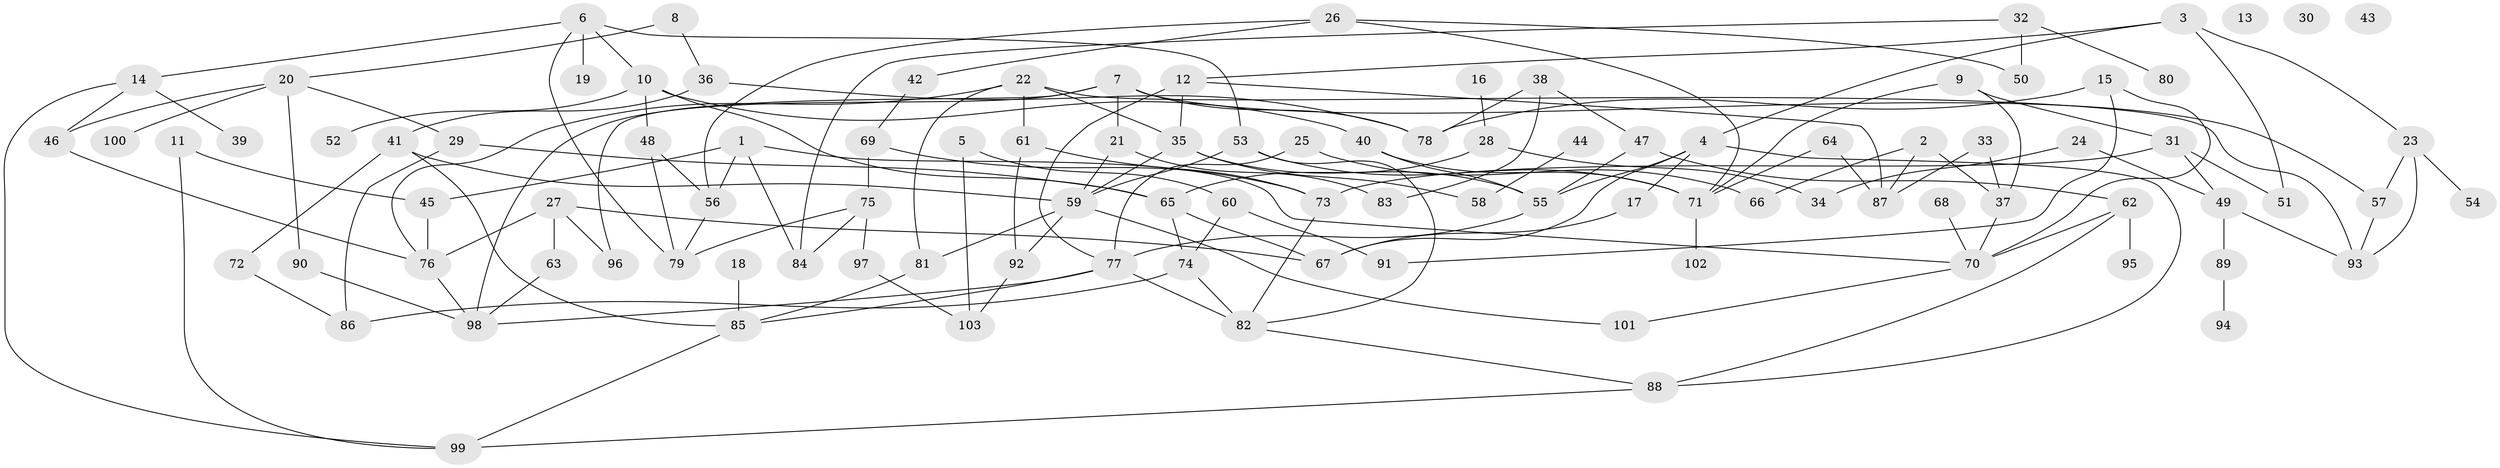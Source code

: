 // Generated by graph-tools (version 1.1) at 2025/13/03/09/25 04:13:11]
// undirected, 103 vertices, 157 edges
graph export_dot {
graph [start="1"]
  node [color=gray90,style=filled];
  1;
  2;
  3;
  4;
  5;
  6;
  7;
  8;
  9;
  10;
  11;
  12;
  13;
  14;
  15;
  16;
  17;
  18;
  19;
  20;
  21;
  22;
  23;
  24;
  25;
  26;
  27;
  28;
  29;
  30;
  31;
  32;
  33;
  34;
  35;
  36;
  37;
  38;
  39;
  40;
  41;
  42;
  43;
  44;
  45;
  46;
  47;
  48;
  49;
  50;
  51;
  52;
  53;
  54;
  55;
  56;
  57;
  58;
  59;
  60;
  61;
  62;
  63;
  64;
  65;
  66;
  67;
  68;
  69;
  70;
  71;
  72;
  73;
  74;
  75;
  76;
  77;
  78;
  79;
  80;
  81;
  82;
  83;
  84;
  85;
  86;
  87;
  88;
  89;
  90;
  91;
  92;
  93;
  94;
  95;
  96;
  97;
  98;
  99;
  100;
  101;
  102;
  103;
  1 -- 45;
  1 -- 56;
  1 -- 70;
  1 -- 84;
  2 -- 37;
  2 -- 66;
  2 -- 87;
  3 -- 4;
  3 -- 12;
  3 -- 23;
  3 -- 51;
  4 -- 17;
  4 -- 55;
  4 -- 67;
  4 -- 88;
  5 -- 60;
  5 -- 103;
  6 -- 10;
  6 -- 14;
  6 -- 19;
  6 -- 53;
  6 -- 79;
  7 -- 21;
  7 -- 57;
  7 -- 78;
  7 -- 96;
  7 -- 98;
  8 -- 20;
  8 -- 36;
  9 -- 31;
  9 -- 37;
  9 -- 71;
  10 -- 40;
  10 -- 48;
  10 -- 52;
  10 -- 65;
  11 -- 45;
  11 -- 99;
  12 -- 35;
  12 -- 77;
  12 -- 87;
  14 -- 39;
  14 -- 46;
  14 -- 99;
  15 -- 70;
  15 -- 78;
  15 -- 91;
  16 -- 28;
  17 -- 67;
  18 -- 85;
  20 -- 29;
  20 -- 46;
  20 -- 90;
  20 -- 100;
  21 -- 59;
  21 -- 83;
  22 -- 35;
  22 -- 61;
  22 -- 76;
  22 -- 81;
  22 -- 93;
  23 -- 54;
  23 -- 57;
  23 -- 93;
  24 -- 34;
  24 -- 49;
  25 -- 66;
  25 -- 77;
  26 -- 42;
  26 -- 50;
  26 -- 56;
  26 -- 71;
  27 -- 63;
  27 -- 67;
  27 -- 76;
  27 -- 96;
  28 -- 34;
  28 -- 65;
  29 -- 65;
  29 -- 86;
  31 -- 49;
  31 -- 51;
  31 -- 73;
  32 -- 50;
  32 -- 80;
  32 -- 84;
  33 -- 37;
  33 -- 87;
  35 -- 55;
  35 -- 58;
  35 -- 59;
  36 -- 41;
  36 -- 78;
  37 -- 70;
  38 -- 47;
  38 -- 78;
  38 -- 83;
  40 -- 55;
  40 -- 71;
  41 -- 59;
  41 -- 72;
  41 -- 85;
  42 -- 69;
  44 -- 58;
  45 -- 76;
  46 -- 76;
  47 -- 55;
  47 -- 62;
  48 -- 56;
  48 -- 79;
  49 -- 89;
  49 -- 93;
  53 -- 59;
  53 -- 71;
  53 -- 82;
  55 -- 77;
  56 -- 79;
  57 -- 93;
  59 -- 81;
  59 -- 92;
  59 -- 101;
  60 -- 74;
  60 -- 91;
  61 -- 73;
  61 -- 92;
  62 -- 70;
  62 -- 88;
  62 -- 95;
  63 -- 98;
  64 -- 71;
  64 -- 87;
  65 -- 67;
  65 -- 74;
  68 -- 70;
  69 -- 73;
  69 -- 75;
  70 -- 101;
  71 -- 102;
  72 -- 86;
  73 -- 82;
  74 -- 82;
  74 -- 86;
  75 -- 79;
  75 -- 84;
  75 -- 97;
  76 -- 98;
  77 -- 82;
  77 -- 85;
  77 -- 98;
  81 -- 85;
  82 -- 88;
  85 -- 99;
  88 -- 99;
  89 -- 94;
  90 -- 98;
  92 -- 103;
  97 -- 103;
}

